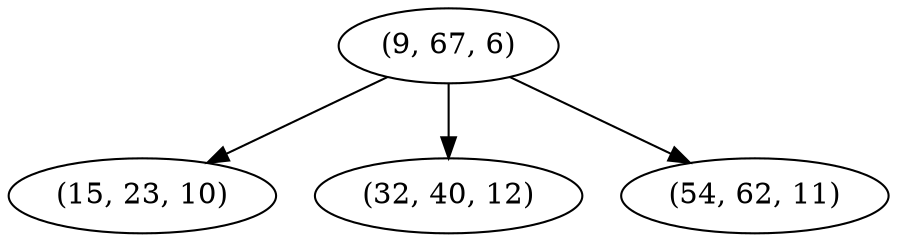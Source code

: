 digraph tree {
    "(9, 67, 6)";
    "(15, 23, 10)";
    "(32, 40, 12)";
    "(54, 62, 11)";
    "(9, 67, 6)" -> "(15, 23, 10)";
    "(9, 67, 6)" -> "(32, 40, 12)";
    "(9, 67, 6)" -> "(54, 62, 11)";
}
